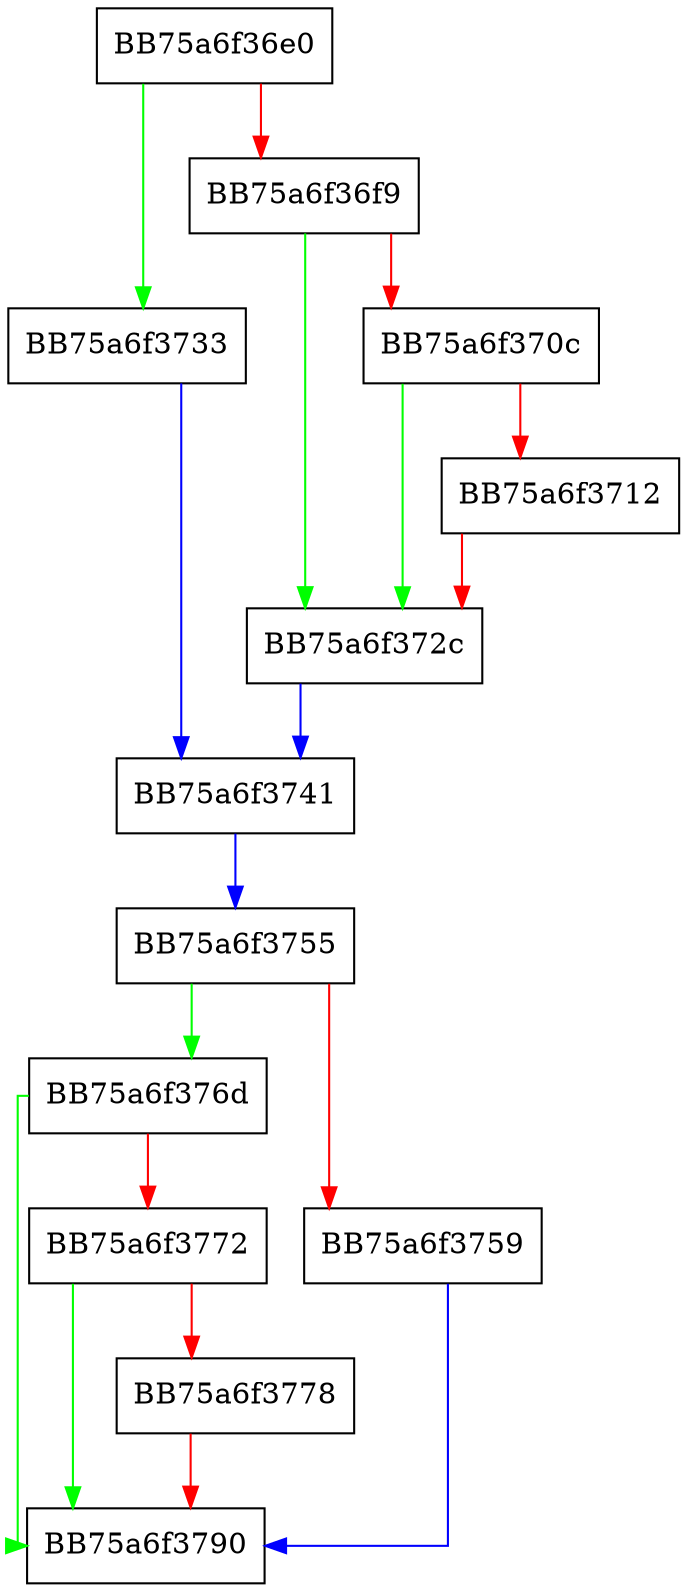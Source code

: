 digraph GetOptionalHeader {
  node [shape="box"];
  graph [splines=ortho];
  BB75a6f36e0 -> BB75a6f3733 [color="green"];
  BB75a6f36e0 -> BB75a6f36f9 [color="red"];
  BB75a6f36f9 -> BB75a6f372c [color="green"];
  BB75a6f36f9 -> BB75a6f370c [color="red"];
  BB75a6f370c -> BB75a6f372c [color="green"];
  BB75a6f370c -> BB75a6f3712 [color="red"];
  BB75a6f3712 -> BB75a6f372c [color="red"];
  BB75a6f372c -> BB75a6f3741 [color="blue"];
  BB75a6f3733 -> BB75a6f3741 [color="blue"];
  BB75a6f3741 -> BB75a6f3755 [color="blue"];
  BB75a6f3755 -> BB75a6f376d [color="green"];
  BB75a6f3755 -> BB75a6f3759 [color="red"];
  BB75a6f3759 -> BB75a6f3790 [color="blue"];
  BB75a6f376d -> BB75a6f3790 [color="green"];
  BB75a6f376d -> BB75a6f3772 [color="red"];
  BB75a6f3772 -> BB75a6f3790 [color="green"];
  BB75a6f3772 -> BB75a6f3778 [color="red"];
  BB75a6f3778 -> BB75a6f3790 [color="red"];
}